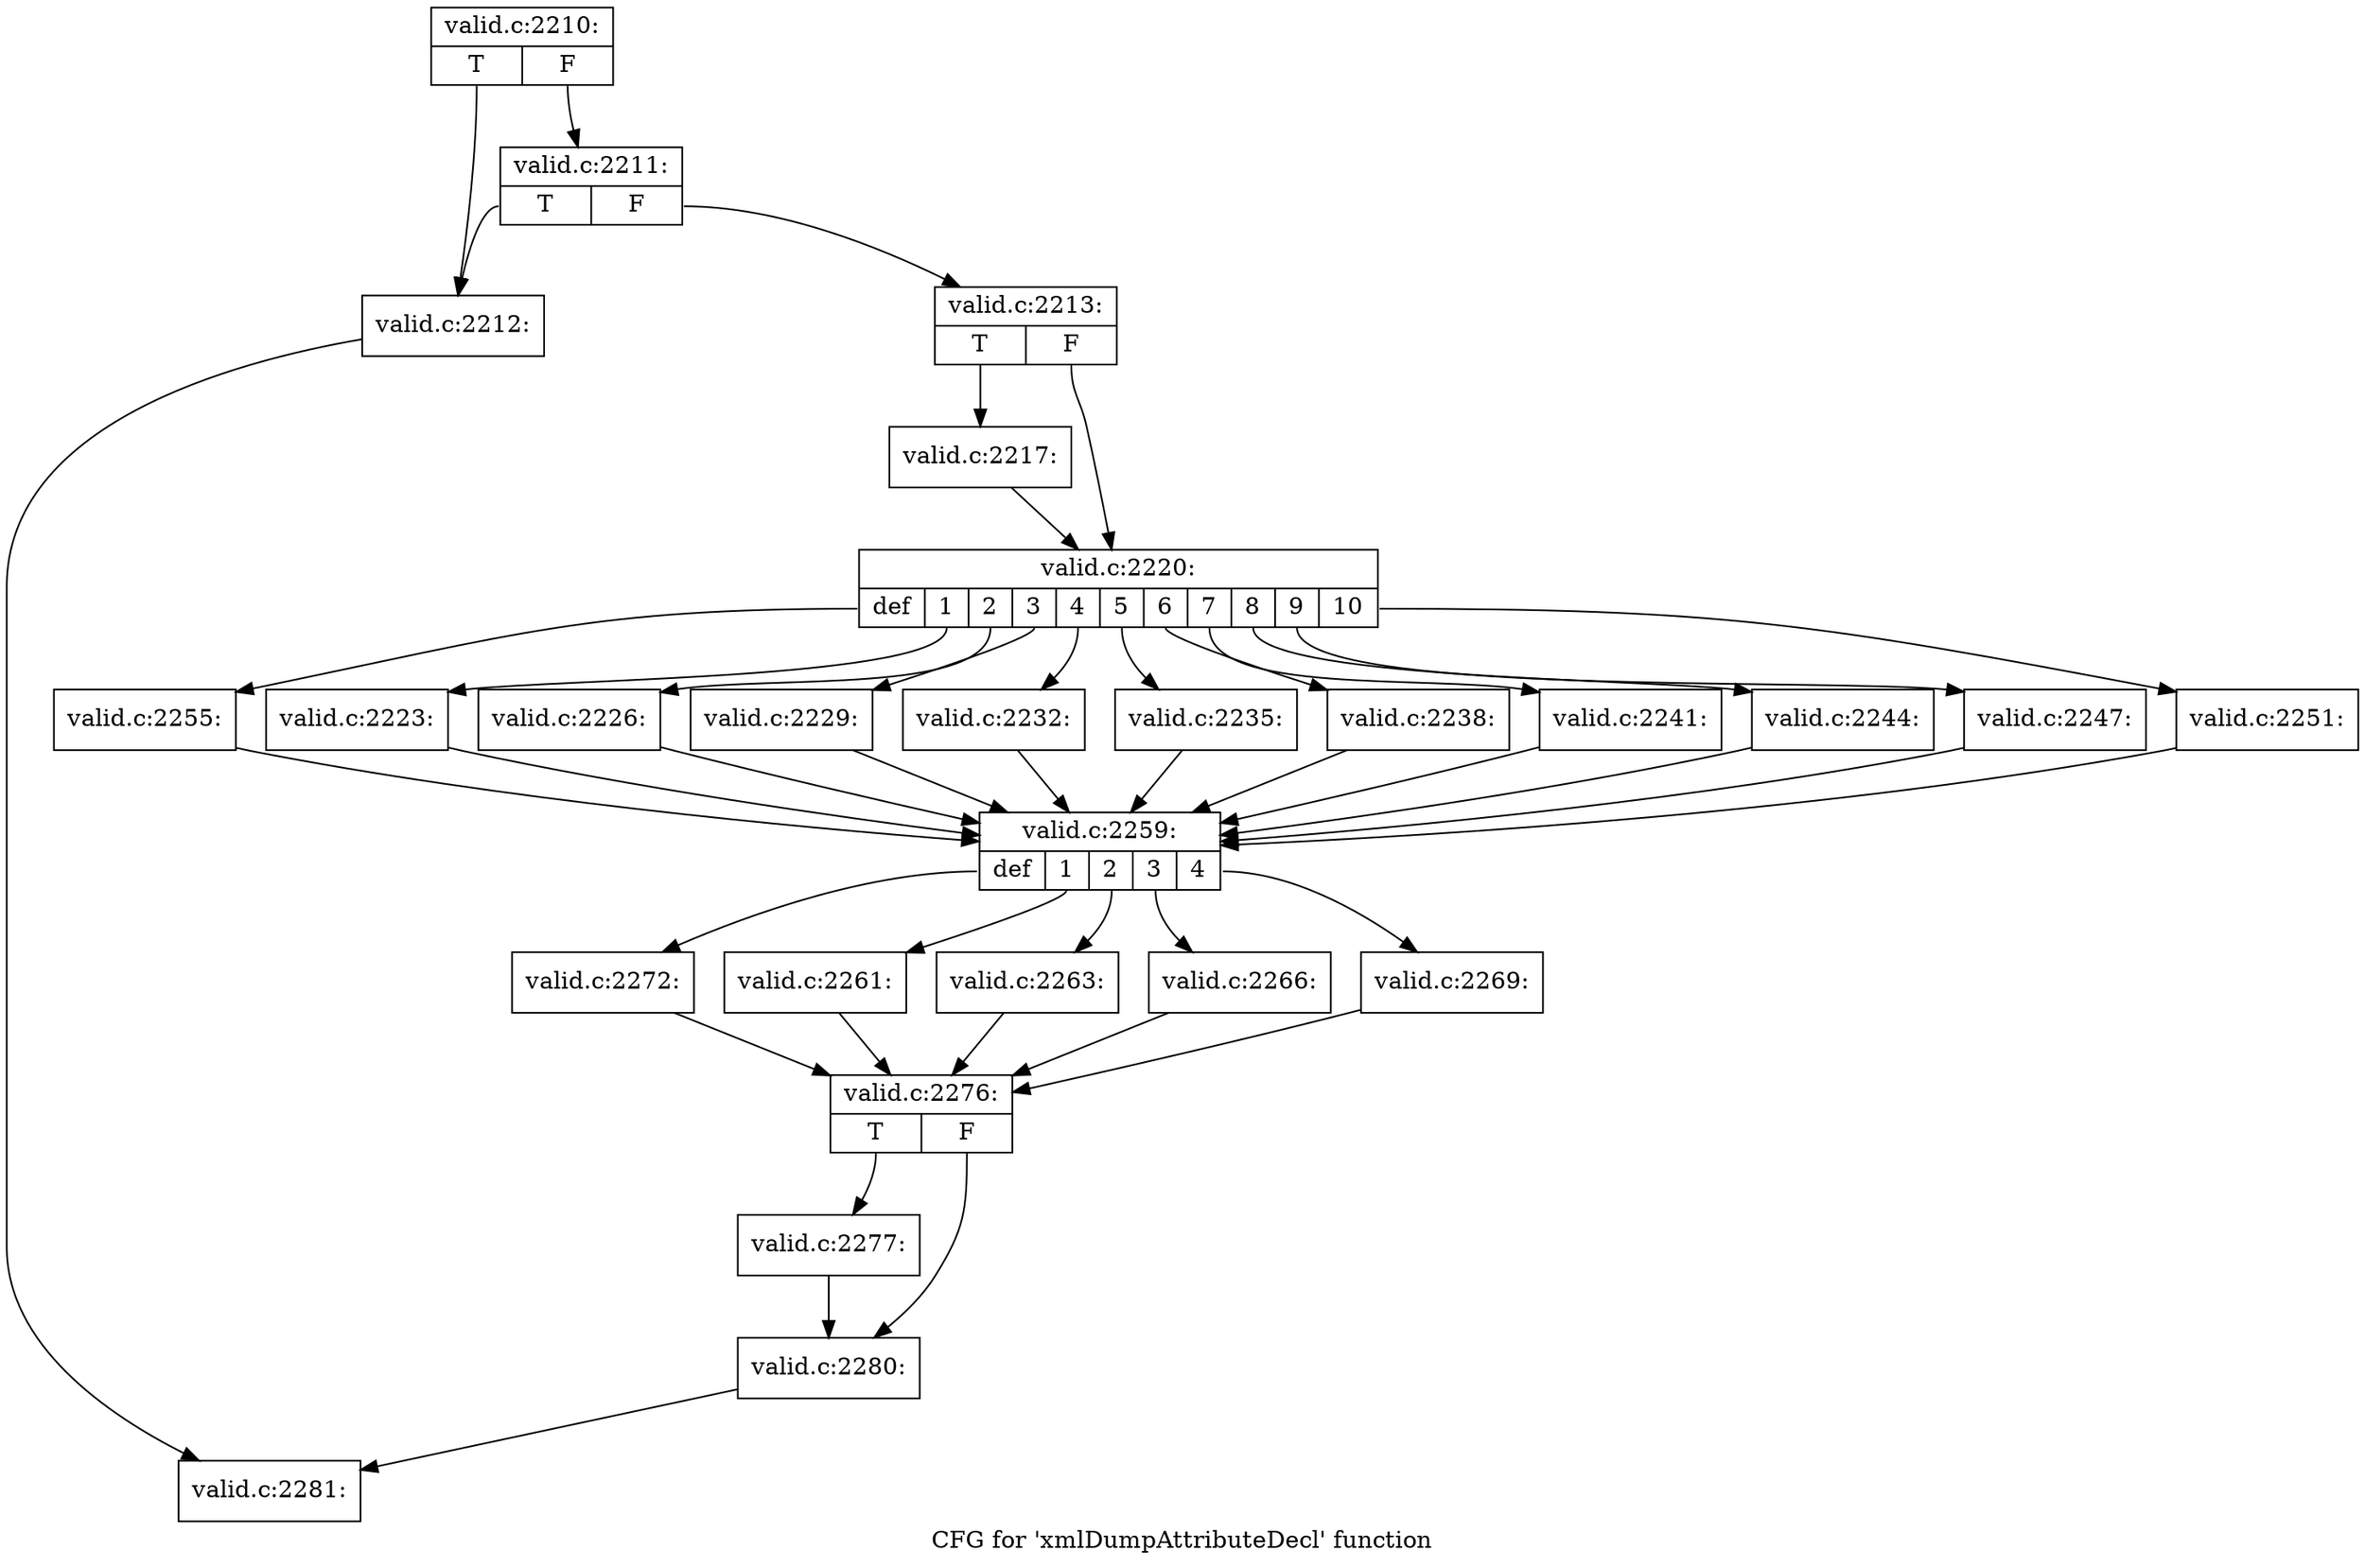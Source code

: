 digraph "CFG for 'xmlDumpAttributeDecl' function" {
	label="CFG for 'xmlDumpAttributeDecl' function";

	Node0x4f9cfe0 [shape=record,label="{valid.c:2210:|{<s0>T|<s1>F}}"];
	Node0x4f9cfe0:s0 -> Node0x4e933f0;
	Node0x4f9cfe0:s1 -> Node0x4e8d130;
	Node0x4e8d130 [shape=record,label="{valid.c:2211:|{<s0>T|<s1>F}}"];
	Node0x4e8d130:s0 -> Node0x4e933f0;
	Node0x4e8d130:s1 -> Node0x4f9d1d0;
	Node0x4e933f0 [shape=record,label="{valid.c:2212:}"];
	Node0x4e933f0 -> Node0x4e8bf90;
	Node0x4f9d1d0 [shape=record,label="{valid.c:2213:|{<s0>T|<s1>F}}"];
	Node0x4f9d1d0:s0 -> Node0x4fa7810;
	Node0x4f9d1d0:s1 -> Node0x4fa7860;
	Node0x4fa7810 [shape=record,label="{valid.c:2217:}"];
	Node0x4fa7810 -> Node0x4fa7860;
	Node0x4fa7860 [shape=record,label="{valid.c:2220:|{<s0>def|<s1>1|<s2>2|<s3>3|<s4>4|<s5>5|<s6>6|<s7>7|<s8>8|<s9>9|<s10>10}}"];
	Node0x4fa7860:s0 -> Node0x4fa8750;
	Node0x4fa7860:s1 -> Node0x4fa8a90;
	Node0x4fa7860:s2 -> Node0x4fa8e40;
	Node0x4fa7860:s3 -> Node0x4fa9230;
	Node0x4fa7860:s4 -> Node0x4fa9620;
	Node0x4fa7860:s5 -> Node0x4fa9a20;
	Node0x4fa7860:s6 -> Node0x4fa9e20;
	Node0x4fa7860:s7 -> Node0x4ebd030;
	Node0x4fa7860:s8 -> Node0x4faa820;
	Node0x4fa7860:s9 -> Node0x4faac20;
	Node0x4fa7860:s10 -> Node0x4fab850;
	Node0x4fa8a90 [shape=record,label="{valid.c:2223:}"];
	Node0x4fa8a90 -> Node0x4fa8540;
	Node0x4fa8e40 [shape=record,label="{valid.c:2226:}"];
	Node0x4fa8e40 -> Node0x4fa8540;
	Node0x4fa9230 [shape=record,label="{valid.c:2229:}"];
	Node0x4fa9230 -> Node0x4fa8540;
	Node0x4fa9620 [shape=record,label="{valid.c:2232:}"];
	Node0x4fa9620 -> Node0x4fa8540;
	Node0x4fa9a20 [shape=record,label="{valid.c:2235:}"];
	Node0x4fa9a20 -> Node0x4fa8540;
	Node0x4fa9e20 [shape=record,label="{valid.c:2238:}"];
	Node0x4fa9e20 -> Node0x4fa8540;
	Node0x4ebd030 [shape=record,label="{valid.c:2241:}"];
	Node0x4ebd030 -> Node0x4fa8540;
	Node0x4faa820 [shape=record,label="{valid.c:2244:}"];
	Node0x4faa820 -> Node0x4fa8540;
	Node0x4faac20 [shape=record,label="{valid.c:2247:}"];
	Node0x4faac20 -> Node0x4fa8540;
	Node0x4fab850 [shape=record,label="{valid.c:2251:}"];
	Node0x4fab850 -> Node0x4fa8540;
	Node0x4fa8750 [shape=record,label="{valid.c:2255:}"];
	Node0x4fa8750 -> Node0x4fa8540;
	Node0x4fa8540 [shape=record,label="{valid.c:2259:|{<s0>def|<s1>1|<s2>2|<s3>3|<s4>4}}"];
	Node0x4fa8540:s0 -> Node0x4fac5e0;
	Node0x4fa8540:s1 -> Node0x4fac8e0;
	Node0x4fa8540:s2 -> Node0x4fac9c0;
	Node0x4fa8540:s3 -> Node0x4facd80;
	Node0x4fa8540:s4 -> Node0x4fab190;
	Node0x4fac8e0 [shape=record,label="{valid.c:2261:}"];
	Node0x4fac8e0 -> Node0x4fabb80;
	Node0x4fac9c0 [shape=record,label="{valid.c:2263:}"];
	Node0x4fac9c0 -> Node0x4fabb80;
	Node0x4facd80 [shape=record,label="{valid.c:2266:}"];
	Node0x4facd80 -> Node0x4fabb80;
	Node0x4fab190 [shape=record,label="{valid.c:2269:}"];
	Node0x4fab190 -> Node0x4fabb80;
	Node0x4fac5e0 [shape=record,label="{valid.c:2272:}"];
	Node0x4fac5e0 -> Node0x4fabb80;
	Node0x4fabb80 [shape=record,label="{valid.c:2276:|{<s0>T|<s1>F}}"];
	Node0x4fabb80:s0 -> Node0x4ec1650;
	Node0x4fabb80:s1 -> Node0x4ec16a0;
	Node0x4ec1650 [shape=record,label="{valid.c:2277:}"];
	Node0x4ec1650 -> Node0x4ec16a0;
	Node0x4ec16a0 [shape=record,label="{valid.c:2280:}"];
	Node0x4ec16a0 -> Node0x4e8bf90;
	Node0x4e8bf90 [shape=record,label="{valid.c:2281:}"];
}
